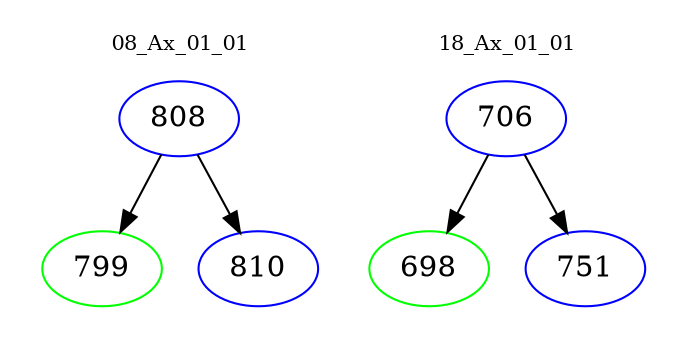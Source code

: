 digraph{
subgraph cluster_0 {
color = white
label = "08_Ax_01_01";
fontsize=10;
T0_808 [label="808", color="blue"]
T0_808 -> T0_799 [color="black"]
T0_799 [label="799", color="green"]
T0_808 -> T0_810 [color="black"]
T0_810 [label="810", color="blue"]
}
subgraph cluster_1 {
color = white
label = "18_Ax_01_01";
fontsize=10;
T1_706 [label="706", color="blue"]
T1_706 -> T1_698 [color="black"]
T1_698 [label="698", color="green"]
T1_706 -> T1_751 [color="black"]
T1_751 [label="751", color="blue"]
}
}
